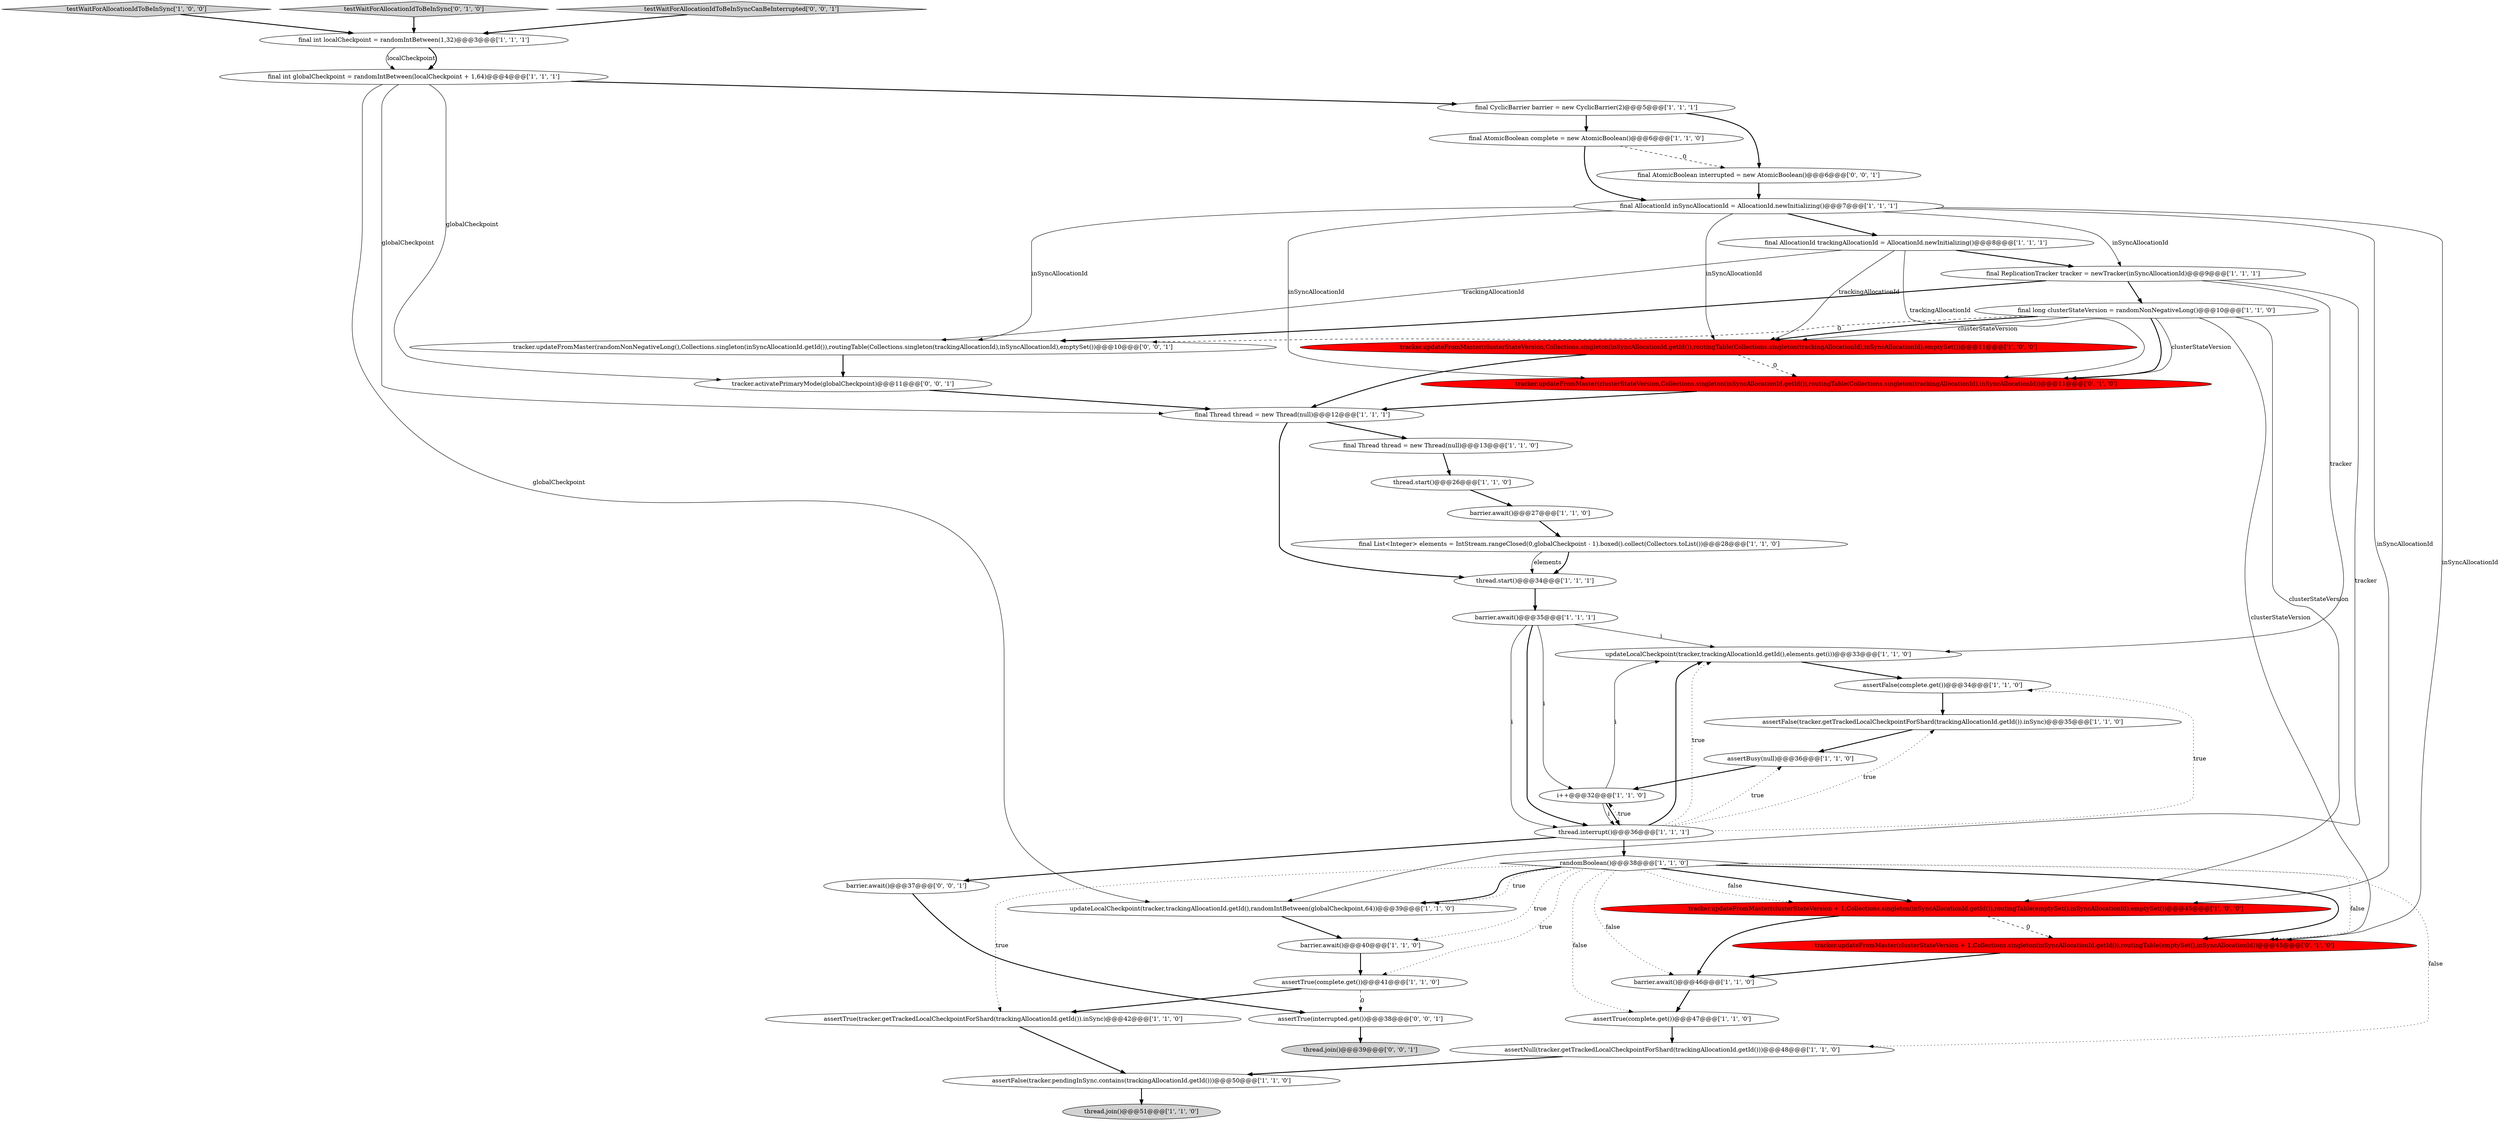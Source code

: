 digraph {
8 [style = filled, label = "final long clusterStateVersion = randomNonNegativeLong()@@@10@@@['1', '1', '0']", fillcolor = white, shape = ellipse image = "AAA0AAABBB1BBB"];
20 [style = filled, label = "updateLocalCheckpoint(tracker,trackingAllocationId.getId(),randomIntBetween(globalCheckpoint,64))@@@39@@@['1', '1', '0']", fillcolor = white, shape = ellipse image = "AAA0AAABBB1BBB"];
28 [style = filled, label = "final AllocationId inSyncAllocationId = AllocationId.newInitializing()@@@7@@@['1', '1', '1']", fillcolor = white, shape = ellipse image = "AAA0AAABBB1BBB"];
6 [style = filled, label = "final int localCheckpoint = randomIntBetween(1,32)@@@3@@@['1', '1', '1']", fillcolor = white, shape = ellipse image = "AAA0AAABBB1BBB"];
25 [style = filled, label = "updateLocalCheckpoint(tracker,trackingAllocationId.getId(),elements.get(i))@@@33@@@['1', '1', '0']", fillcolor = white, shape = ellipse image = "AAA0AAABBB1BBB"];
2 [style = filled, label = "barrier.await()@@@35@@@['1', '1', '1']", fillcolor = white, shape = ellipse image = "AAA0AAABBB1BBB"];
26 [style = filled, label = "assertBusy(null)@@@36@@@['1', '1', '0']", fillcolor = white, shape = ellipse image = "AAA0AAABBB1BBB"];
32 [style = filled, label = "barrier.await()@@@46@@@['1', '1', '0']", fillcolor = white, shape = ellipse image = "AAA0AAABBB1BBB"];
14 [style = filled, label = "randomBoolean()@@@38@@@['1', '1', '0']", fillcolor = white, shape = diamond image = "AAA0AAABBB1BBB"];
13 [style = filled, label = "thread.interrupt()@@@36@@@['1', '1', '1']", fillcolor = white, shape = ellipse image = "AAA0AAABBB1BBB"];
37 [style = filled, label = "thread.join()@@@39@@@['0', '0', '1']", fillcolor = lightgray, shape = ellipse image = "AAA0AAABBB3BBB"];
19 [style = filled, label = "final ReplicationTracker tracker = newTracker(inSyncAllocationId)@@@9@@@['1', '1', '1']", fillcolor = white, shape = ellipse image = "AAA0AAABBB1BBB"];
5 [style = filled, label = "assertTrue(tracker.getTrackedLocalCheckpointForShard(trackingAllocationId.getId()).inSync)@@@42@@@['1', '1', '0']", fillcolor = white, shape = ellipse image = "AAA0AAABBB1BBB"];
12 [style = filled, label = "final Thread thread = new Thread(null)@@@12@@@['1', '1', '1']", fillcolor = white, shape = ellipse image = "AAA0AAABBB1BBB"];
7 [style = filled, label = "assertTrue(complete.get())@@@47@@@['1', '1', '0']", fillcolor = white, shape = ellipse image = "AAA0AAABBB1BBB"];
41 [style = filled, label = "barrier.await()@@@37@@@['0', '0', '1']", fillcolor = white, shape = ellipse image = "AAA0AAABBB3BBB"];
36 [style = filled, label = "tracker.updateFromMaster(clusterStateVersion + 1,Collections.singleton(inSyncAllocationId.getId()),routingTable(emptySet(),inSyncAllocationId))@@@45@@@['0', '1', '0']", fillcolor = red, shape = ellipse image = "AAA1AAABBB2BBB"];
9 [style = filled, label = "final AtomicBoolean complete = new AtomicBoolean()@@@6@@@['1', '1', '0']", fillcolor = white, shape = ellipse image = "AAA0AAABBB1BBB"];
23 [style = filled, label = "thread.start()@@@26@@@['1', '1', '0']", fillcolor = white, shape = ellipse image = "AAA0AAABBB1BBB"];
17 [style = filled, label = "testWaitForAllocationIdToBeInSync['1', '0', '0']", fillcolor = lightgray, shape = diamond image = "AAA0AAABBB1BBB"];
22 [style = filled, label = "barrier.await()@@@40@@@['1', '1', '0']", fillcolor = white, shape = ellipse image = "AAA0AAABBB1BBB"];
24 [style = filled, label = "assertFalse(tracker.getTrackedLocalCheckpointForShard(trackingAllocationId.getId()).inSync)@@@35@@@['1', '1', '0']", fillcolor = white, shape = ellipse image = "AAA0AAABBB1BBB"];
33 [style = filled, label = "final Thread thread = new Thread(null)@@@13@@@['1', '1', '0']", fillcolor = white, shape = ellipse image = "AAA0AAABBB1BBB"];
21 [style = filled, label = "i++@@@32@@@['1', '1', '0']", fillcolor = white, shape = ellipse image = "AAA0AAABBB1BBB"];
10 [style = filled, label = "tracker.updateFromMaster(clusterStateVersion + 1,Collections.singleton(inSyncAllocationId.getId()),routingTable(emptySet(),inSyncAllocationId),emptySet())@@@45@@@['1', '0', '0']", fillcolor = red, shape = ellipse image = "AAA1AAABBB1BBB"];
11 [style = filled, label = "thread.join()@@@51@@@['1', '1', '0']", fillcolor = lightgray, shape = ellipse image = "AAA0AAABBB1BBB"];
27 [style = filled, label = "assertFalse(complete.get())@@@34@@@['1', '1', '0']", fillcolor = white, shape = ellipse image = "AAA0AAABBB1BBB"];
29 [style = filled, label = "barrier.await()@@@27@@@['1', '1', '0']", fillcolor = white, shape = ellipse image = "AAA0AAABBB1BBB"];
0 [style = filled, label = "thread.start()@@@34@@@['1', '1', '1']", fillcolor = white, shape = ellipse image = "AAA0AAABBB1BBB"];
4 [style = filled, label = "tracker.updateFromMaster(clusterStateVersion,Collections.singleton(inSyncAllocationId.getId()),routingTable(Collections.singleton(trackingAllocationId),inSyncAllocationId),emptySet())@@@11@@@['1', '0', '0']", fillcolor = red, shape = ellipse image = "AAA1AAABBB1BBB"];
39 [style = filled, label = "tracker.activatePrimaryMode(globalCheckpoint)@@@11@@@['0', '0', '1']", fillcolor = white, shape = ellipse image = "AAA0AAABBB3BBB"];
3 [style = filled, label = "final AllocationId trackingAllocationId = AllocationId.newInitializing()@@@8@@@['1', '1', '1']", fillcolor = white, shape = ellipse image = "AAA0AAABBB1BBB"];
18 [style = filled, label = "final List<Integer> elements = IntStream.rangeClosed(0,globalCheckpoint - 1).boxed().collect(Collectors.toList())@@@28@@@['1', '1', '0']", fillcolor = white, shape = ellipse image = "AAA0AAABBB1BBB"];
30 [style = filled, label = "final int globalCheckpoint = randomIntBetween(localCheckpoint + 1,64)@@@4@@@['1', '1', '1']", fillcolor = white, shape = ellipse image = "AAA0AAABBB1BBB"];
31 [style = filled, label = "assertFalse(tracker.pendingInSync.contains(trackingAllocationId.getId()))@@@50@@@['1', '1', '0']", fillcolor = white, shape = ellipse image = "AAA0AAABBB1BBB"];
38 [style = filled, label = "tracker.updateFromMaster(randomNonNegativeLong(),Collections.singleton(inSyncAllocationId.getId()),routingTable(Collections.singleton(trackingAllocationId),inSyncAllocationId),emptySet())@@@10@@@['0', '0', '1']", fillcolor = white, shape = ellipse image = "AAA0AAABBB3BBB"];
16 [style = filled, label = "assertNull(tracker.getTrackedLocalCheckpointForShard(trackingAllocationId.getId()))@@@48@@@['1', '1', '0']", fillcolor = white, shape = ellipse image = "AAA0AAABBB1BBB"];
35 [style = filled, label = "tracker.updateFromMaster(clusterStateVersion,Collections.singleton(inSyncAllocationId.getId()),routingTable(Collections.singleton(trackingAllocationId),inSyncAllocationId))@@@11@@@['0', '1', '0']", fillcolor = red, shape = ellipse image = "AAA1AAABBB2BBB"];
34 [style = filled, label = "testWaitForAllocationIdToBeInSync['0', '1', '0']", fillcolor = lightgray, shape = diamond image = "AAA0AAABBB2BBB"];
42 [style = filled, label = "final AtomicBoolean interrupted = new AtomicBoolean()@@@6@@@['0', '0', '1']", fillcolor = white, shape = ellipse image = "AAA0AAABBB3BBB"];
40 [style = filled, label = "testWaitForAllocationIdToBeInSyncCanBeInterrupted['0', '0', '1']", fillcolor = lightgray, shape = diamond image = "AAA0AAABBB3BBB"];
1 [style = filled, label = "final CyclicBarrier barrier = new CyclicBarrier(2)@@@5@@@['1', '1', '1']", fillcolor = white, shape = ellipse image = "AAA0AAABBB1BBB"];
43 [style = filled, label = "assertTrue(interrupted.get())@@@38@@@['0', '0', '1']", fillcolor = white, shape = ellipse image = "AAA0AAABBB3BBB"];
15 [style = filled, label = "assertTrue(complete.get())@@@41@@@['1', '1', '0']", fillcolor = white, shape = ellipse image = "AAA0AAABBB1BBB"];
13->24 [style = dotted, label="true"];
22->15 [style = bold, label=""];
40->6 [style = bold, label=""];
13->27 [style = dotted, label="true"];
10->36 [style = dashed, label="0"];
14->16 [style = dotted, label="false"];
8->4 [style = solid, label="clusterStateVersion"];
14->22 [style = dotted, label="true"];
10->32 [style = bold, label=""];
3->35 [style = solid, label="trackingAllocationId"];
14->32 [style = dotted, label="false"];
38->39 [style = bold, label=""];
29->18 [style = bold, label=""];
23->29 [style = bold, label=""];
3->19 [style = bold, label=""];
13->21 [style = dotted, label="true"];
30->20 [style = solid, label="globalCheckpoint"];
7->16 [style = bold, label=""];
28->3 [style = bold, label=""];
8->4 [style = bold, label=""];
13->14 [style = bold, label=""];
18->0 [style = bold, label=""];
35->12 [style = bold, label=""];
14->20 [style = bold, label=""];
21->13 [style = bold, label=""];
13->25 [style = bold, label=""];
3->38 [style = solid, label="trackingAllocationId"];
2->21 [style = solid, label="i"];
13->25 [style = dotted, label="true"];
6->30 [style = solid, label="localCheckpoint"];
14->10 [style = bold, label=""];
1->42 [style = bold, label=""];
32->7 [style = bold, label=""];
21->13 [style = solid, label="i"];
28->19 [style = solid, label="inSyncAllocationId"];
31->11 [style = bold, label=""];
3->4 [style = solid, label="trackingAllocationId"];
33->23 [style = bold, label=""];
25->27 [style = bold, label=""];
14->36 [style = dotted, label="false"];
8->38 [style = dashed, label="0"];
19->25 [style = solid, label="tracker"];
12->33 [style = bold, label=""];
39->12 [style = bold, label=""];
28->35 [style = solid, label="inSyncAllocationId"];
28->36 [style = solid, label="inSyncAllocationId"];
30->12 [style = solid, label="globalCheckpoint"];
28->38 [style = solid, label="inSyncAllocationId"];
19->38 [style = bold, label=""];
41->43 [style = bold, label=""];
4->35 [style = dashed, label="0"];
18->0 [style = solid, label="elements"];
14->36 [style = bold, label=""];
9->42 [style = dashed, label="0"];
17->6 [style = bold, label=""];
13->26 [style = dotted, label="true"];
15->43 [style = dashed, label="0"];
2->13 [style = solid, label="i"];
8->35 [style = bold, label=""];
1->9 [style = bold, label=""];
21->25 [style = solid, label="i"];
26->21 [style = bold, label=""];
9->28 [style = bold, label=""];
13->41 [style = bold, label=""];
24->26 [style = bold, label=""];
14->5 [style = dotted, label="true"];
16->31 [style = bold, label=""];
4->12 [style = bold, label=""];
27->24 [style = bold, label=""];
42->28 [style = bold, label=""];
14->10 [style = dotted, label="false"];
2->25 [style = solid, label="i"];
30->1 [style = bold, label=""];
30->39 [style = solid, label="globalCheckpoint"];
28->4 [style = solid, label="inSyncAllocationId"];
0->2 [style = bold, label=""];
14->7 [style = dotted, label="false"];
36->32 [style = bold, label=""];
43->37 [style = bold, label=""];
12->0 [style = bold, label=""];
8->10 [style = solid, label="clusterStateVersion"];
8->36 [style = solid, label="clusterStateVersion"];
19->8 [style = bold, label=""];
15->5 [style = bold, label=""];
20->22 [style = bold, label=""];
2->13 [style = bold, label=""];
8->35 [style = solid, label="clusterStateVersion"];
14->20 [style = dotted, label="true"];
28->10 [style = solid, label="inSyncAllocationId"];
14->15 [style = dotted, label="true"];
5->31 [style = bold, label=""];
34->6 [style = bold, label=""];
19->20 [style = solid, label="tracker"];
6->30 [style = bold, label=""];
}
